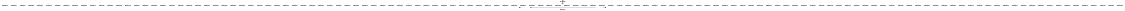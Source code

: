 digraph streamit {
size="7.5,10";subgraph cluster_AutoCor_0 {
label = "AutoCor";
RandomSource_pop_0_push_1_1 -> Cor1_2_split
Cor1_2_join -> FloatPrinter_pop_1_push_0_3
RandomSource_pop_0_push_1_1 [ label="RandomSource_pop_0_push_1" ]
subgraph cluster_Cor1_2 {
label = "Cor1";
Cor1_2_split [ label="duplicate" ]
Cor1_2_join [ label="roundrobin(1, 1, 1, 1, 1, 1, 1, 1, 1, 1, 1, 1, 1, 1, 1, 1, 1, 1, 1, 1, 1, 1, 1, 1, 1, 1, 1, 1, 1, 1, 1, 1, 1, 1, 1, 1, 1, 1, 1, 1, 1, 1, 1, 1, 1, 1, 1, 1, 1, 1, 1, 1, 1, 1, 1, 1, 1, 1, 1, 1, 1, 1, 1, 1, 1, 1, 1, 1, 1, 1, 1, 1, 1, 1, 1, 1, 1, 1, 1, 1, 1, 1, 1, 1, 1, 1, 1, 1, 1, 1, 1, 1, 1, 1, 1, 1, 1, 1, 1, 1, 1, 1, 1, 1, 1, 1, 1, 1, 1, 1, 1, 1, 1, 1, 1, 1, 1, 1, 1, 1, 1, 1, 1, 1, 1, 1, 1, 1)" ]
AnonFilter_a0_pop_32_push_1_4 [ label="AnonFilter_a0_pop_32_push_1" ]
Cor1_2_split -> AnonFilter_a0_pop_32_push_1_4
AnonFilter_a0_pop_32_push_1_4 -> Cor1_2_join
AnonFilter_a0_pop_32_push_1_5 [ label="AnonFilter_a0_pop_32_push_1" ]
Cor1_2_split -> AnonFilter_a0_pop_32_push_1_5
AnonFilter_a0_pop_32_push_1_5 -> Cor1_2_join
AnonFilter_a0_pop_32_push_1_6 [ label="AnonFilter_a0_pop_32_push_1" ]
Cor1_2_split -> AnonFilter_a0_pop_32_push_1_6
AnonFilter_a0_pop_32_push_1_6 -> Cor1_2_join
AnonFilter_a0_pop_32_push_1_7 [ label="AnonFilter_a0_pop_32_push_1" ]
Cor1_2_split -> AnonFilter_a0_pop_32_push_1_7
AnonFilter_a0_pop_32_push_1_7 -> Cor1_2_join
AnonFilter_a0_pop_32_push_1_8 [ label="AnonFilter_a0_pop_32_push_1" ]
Cor1_2_split -> AnonFilter_a0_pop_32_push_1_8
AnonFilter_a0_pop_32_push_1_8 -> Cor1_2_join
AnonFilter_a0_pop_32_push_1_9 [ label="AnonFilter_a0_pop_32_push_1" ]
Cor1_2_split -> AnonFilter_a0_pop_32_push_1_9
AnonFilter_a0_pop_32_push_1_9 -> Cor1_2_join
AnonFilter_a0_pop_32_push_1_10 [ label="AnonFilter_a0_pop_32_push_1" ]
Cor1_2_split -> AnonFilter_a0_pop_32_push_1_10
AnonFilter_a0_pop_32_push_1_10 -> Cor1_2_join
AnonFilter_a0_pop_32_push_1_11 [ label="AnonFilter_a0_pop_32_push_1" ]
Cor1_2_split -> AnonFilter_a0_pop_32_push_1_11
AnonFilter_a0_pop_32_push_1_11 -> Cor1_2_join
AnonFilter_a0_pop_32_push_1_12 [ label="AnonFilter_a0_pop_32_push_1" ]
Cor1_2_split -> AnonFilter_a0_pop_32_push_1_12
AnonFilter_a0_pop_32_push_1_12 -> Cor1_2_join
AnonFilter_a0_pop_32_push_1_13 [ label="AnonFilter_a0_pop_32_push_1" ]
Cor1_2_split -> AnonFilter_a0_pop_32_push_1_13
AnonFilter_a0_pop_32_push_1_13 -> Cor1_2_join
AnonFilter_a0_pop_32_push_1_14 [ label="AnonFilter_a0_pop_32_push_1" ]
Cor1_2_split -> AnonFilter_a0_pop_32_push_1_14
AnonFilter_a0_pop_32_push_1_14 -> Cor1_2_join
AnonFilter_a0_pop_32_push_1_15 [ label="AnonFilter_a0_pop_32_push_1" ]
Cor1_2_split -> AnonFilter_a0_pop_32_push_1_15
AnonFilter_a0_pop_32_push_1_15 -> Cor1_2_join
AnonFilter_a0_pop_32_push_1_16 [ label="AnonFilter_a0_pop_32_push_1" ]
Cor1_2_split -> AnonFilter_a0_pop_32_push_1_16
AnonFilter_a0_pop_32_push_1_16 -> Cor1_2_join
AnonFilter_a0_pop_32_push_1_17 [ label="AnonFilter_a0_pop_32_push_1" ]
Cor1_2_split -> AnonFilter_a0_pop_32_push_1_17
AnonFilter_a0_pop_32_push_1_17 -> Cor1_2_join
AnonFilter_a0_pop_32_push_1_18 [ label="AnonFilter_a0_pop_32_push_1" ]
Cor1_2_split -> AnonFilter_a0_pop_32_push_1_18
AnonFilter_a0_pop_32_push_1_18 -> Cor1_2_join
AnonFilter_a0_pop_32_push_1_19 [ label="AnonFilter_a0_pop_32_push_1" ]
Cor1_2_split -> AnonFilter_a0_pop_32_push_1_19
AnonFilter_a0_pop_32_push_1_19 -> Cor1_2_join
AnonFilter_a0_pop_32_push_1_20 [ label="AnonFilter_a0_pop_32_push_1" ]
Cor1_2_split -> AnonFilter_a0_pop_32_push_1_20
AnonFilter_a0_pop_32_push_1_20 -> Cor1_2_join
AnonFilter_a0_pop_32_push_1_21 [ label="AnonFilter_a0_pop_32_push_1" ]
Cor1_2_split -> AnonFilter_a0_pop_32_push_1_21
AnonFilter_a0_pop_32_push_1_21 -> Cor1_2_join
AnonFilter_a0_pop_32_push_1_22 [ label="AnonFilter_a0_pop_32_push_1" ]
Cor1_2_split -> AnonFilter_a0_pop_32_push_1_22
AnonFilter_a0_pop_32_push_1_22 -> Cor1_2_join
AnonFilter_a0_pop_32_push_1_23 [ label="AnonFilter_a0_pop_32_push_1" ]
Cor1_2_split -> AnonFilter_a0_pop_32_push_1_23
AnonFilter_a0_pop_32_push_1_23 -> Cor1_2_join
AnonFilter_a0_pop_32_push_1_24 [ label="AnonFilter_a0_pop_32_push_1" ]
Cor1_2_split -> AnonFilter_a0_pop_32_push_1_24
AnonFilter_a0_pop_32_push_1_24 -> Cor1_2_join
AnonFilter_a0_pop_32_push_1_25 [ label="AnonFilter_a0_pop_32_push_1" ]
Cor1_2_split -> AnonFilter_a0_pop_32_push_1_25
AnonFilter_a0_pop_32_push_1_25 -> Cor1_2_join
AnonFilter_a0_pop_32_push_1_26 [ label="AnonFilter_a0_pop_32_push_1" ]
Cor1_2_split -> AnonFilter_a0_pop_32_push_1_26
AnonFilter_a0_pop_32_push_1_26 -> Cor1_2_join
AnonFilter_a0_pop_32_push_1_27 [ label="AnonFilter_a0_pop_32_push_1" ]
Cor1_2_split -> AnonFilter_a0_pop_32_push_1_27
AnonFilter_a0_pop_32_push_1_27 -> Cor1_2_join
AnonFilter_a0_pop_32_push_1_28 [ label="AnonFilter_a0_pop_32_push_1" ]
Cor1_2_split -> AnonFilter_a0_pop_32_push_1_28
AnonFilter_a0_pop_32_push_1_28 -> Cor1_2_join
AnonFilter_a0_pop_32_push_1_29 [ label="AnonFilter_a0_pop_32_push_1" ]
Cor1_2_split -> AnonFilter_a0_pop_32_push_1_29
AnonFilter_a0_pop_32_push_1_29 -> Cor1_2_join
AnonFilter_a0_pop_32_push_1_30 [ label="AnonFilter_a0_pop_32_push_1" ]
Cor1_2_split -> AnonFilter_a0_pop_32_push_1_30
AnonFilter_a0_pop_32_push_1_30 -> Cor1_2_join
AnonFilter_a0_pop_32_push_1_31 [ label="AnonFilter_a0_pop_32_push_1" ]
Cor1_2_split -> AnonFilter_a0_pop_32_push_1_31
AnonFilter_a0_pop_32_push_1_31 -> Cor1_2_join
AnonFilter_a0_pop_32_push_1_32 [ label="AnonFilter_a0_pop_32_push_1" ]
Cor1_2_split -> AnonFilter_a0_pop_32_push_1_32
AnonFilter_a0_pop_32_push_1_32 -> Cor1_2_join
AnonFilter_a0_pop_32_push_1_33 [ label="AnonFilter_a0_pop_32_push_1" ]
Cor1_2_split -> AnonFilter_a0_pop_32_push_1_33
AnonFilter_a0_pop_32_push_1_33 -> Cor1_2_join
AnonFilter_a0_pop_32_push_1_34 [ label="AnonFilter_a0_pop_32_push_1" ]
Cor1_2_split -> AnonFilter_a0_pop_32_push_1_34
AnonFilter_a0_pop_32_push_1_34 -> Cor1_2_join
AnonFilter_a0_pop_32_push_1_35 [ label="AnonFilter_a0_pop_32_push_1" ]
Cor1_2_split -> AnonFilter_a0_pop_32_push_1_35
AnonFilter_a0_pop_32_push_1_35 -> Cor1_2_join
AnonFilter_a0_pop_32_push_1_36 [ label="AnonFilter_a0_pop_32_push_1" ]
Cor1_2_split -> AnonFilter_a0_pop_32_push_1_36
AnonFilter_a0_pop_32_push_1_36 -> Cor1_2_join
AnonFilter_a0_pop_32_push_1_37 [ label="AnonFilter_a0_pop_32_push_1" ]
Cor1_2_split -> AnonFilter_a0_pop_32_push_1_37
AnonFilter_a0_pop_32_push_1_37 -> Cor1_2_join
AnonFilter_a0_pop_32_push_1_38 [ label="AnonFilter_a0_pop_32_push_1" ]
Cor1_2_split -> AnonFilter_a0_pop_32_push_1_38
AnonFilter_a0_pop_32_push_1_38 -> Cor1_2_join
AnonFilter_a0_pop_32_push_1_39 [ label="AnonFilter_a0_pop_32_push_1" ]
Cor1_2_split -> AnonFilter_a0_pop_32_push_1_39
AnonFilter_a0_pop_32_push_1_39 -> Cor1_2_join
AnonFilter_a0_pop_32_push_1_40 [ label="AnonFilter_a0_pop_32_push_1" ]
Cor1_2_split -> AnonFilter_a0_pop_32_push_1_40
AnonFilter_a0_pop_32_push_1_40 -> Cor1_2_join
AnonFilter_a0_pop_32_push_1_41 [ label="AnonFilter_a0_pop_32_push_1" ]
Cor1_2_split -> AnonFilter_a0_pop_32_push_1_41
AnonFilter_a0_pop_32_push_1_41 -> Cor1_2_join
AnonFilter_a0_pop_32_push_1_42 [ label="AnonFilter_a0_pop_32_push_1" ]
Cor1_2_split -> AnonFilter_a0_pop_32_push_1_42
AnonFilter_a0_pop_32_push_1_42 -> Cor1_2_join
AnonFilter_a0_pop_32_push_1_43 [ label="AnonFilter_a0_pop_32_push_1" ]
Cor1_2_split -> AnonFilter_a0_pop_32_push_1_43
AnonFilter_a0_pop_32_push_1_43 -> Cor1_2_join
AnonFilter_a0_pop_32_push_1_44 [ label="AnonFilter_a0_pop_32_push_1" ]
Cor1_2_split -> AnonFilter_a0_pop_32_push_1_44
AnonFilter_a0_pop_32_push_1_44 -> Cor1_2_join
AnonFilter_a0_pop_32_push_1_45 [ label="AnonFilter_a0_pop_32_push_1" ]
Cor1_2_split -> AnonFilter_a0_pop_32_push_1_45
AnonFilter_a0_pop_32_push_1_45 -> Cor1_2_join
AnonFilter_a0_pop_32_push_1_46 [ label="AnonFilter_a0_pop_32_push_1" ]
Cor1_2_split -> AnonFilter_a0_pop_32_push_1_46
AnonFilter_a0_pop_32_push_1_46 -> Cor1_2_join
AnonFilter_a0_pop_32_push_1_47 [ label="AnonFilter_a0_pop_32_push_1" ]
Cor1_2_split -> AnonFilter_a0_pop_32_push_1_47
AnonFilter_a0_pop_32_push_1_47 -> Cor1_2_join
AnonFilter_a0_pop_32_push_1_48 [ label="AnonFilter_a0_pop_32_push_1" ]
Cor1_2_split -> AnonFilter_a0_pop_32_push_1_48
AnonFilter_a0_pop_32_push_1_48 -> Cor1_2_join
AnonFilter_a0_pop_32_push_1_49 [ label="AnonFilter_a0_pop_32_push_1" ]
Cor1_2_split -> AnonFilter_a0_pop_32_push_1_49
AnonFilter_a0_pop_32_push_1_49 -> Cor1_2_join
AnonFilter_a0_pop_32_push_1_50 [ label="AnonFilter_a0_pop_32_push_1" ]
Cor1_2_split -> AnonFilter_a0_pop_32_push_1_50
AnonFilter_a0_pop_32_push_1_50 -> Cor1_2_join
AnonFilter_a0_pop_32_push_1_51 [ label="AnonFilter_a0_pop_32_push_1" ]
Cor1_2_split -> AnonFilter_a0_pop_32_push_1_51
AnonFilter_a0_pop_32_push_1_51 -> Cor1_2_join
AnonFilter_a0_pop_32_push_1_52 [ label="AnonFilter_a0_pop_32_push_1" ]
Cor1_2_split -> AnonFilter_a0_pop_32_push_1_52
AnonFilter_a0_pop_32_push_1_52 -> Cor1_2_join
AnonFilter_a0_pop_32_push_1_53 [ label="AnonFilter_a0_pop_32_push_1" ]
Cor1_2_split -> AnonFilter_a0_pop_32_push_1_53
AnonFilter_a0_pop_32_push_1_53 -> Cor1_2_join
AnonFilter_a0_pop_32_push_1_54 [ label="AnonFilter_a0_pop_32_push_1" ]
Cor1_2_split -> AnonFilter_a0_pop_32_push_1_54
AnonFilter_a0_pop_32_push_1_54 -> Cor1_2_join
AnonFilter_a0_pop_32_push_1_55 [ label="AnonFilter_a0_pop_32_push_1" ]
Cor1_2_split -> AnonFilter_a0_pop_32_push_1_55
AnonFilter_a0_pop_32_push_1_55 -> Cor1_2_join
AnonFilter_a0_pop_32_push_1_56 [ label="AnonFilter_a0_pop_32_push_1" ]
Cor1_2_split -> AnonFilter_a0_pop_32_push_1_56
AnonFilter_a0_pop_32_push_1_56 -> Cor1_2_join
AnonFilter_a0_pop_32_push_1_57 [ label="AnonFilter_a0_pop_32_push_1" ]
Cor1_2_split -> AnonFilter_a0_pop_32_push_1_57
AnonFilter_a0_pop_32_push_1_57 -> Cor1_2_join
AnonFilter_a0_pop_32_push_1_58 [ label="AnonFilter_a0_pop_32_push_1" ]
Cor1_2_split -> AnonFilter_a0_pop_32_push_1_58
AnonFilter_a0_pop_32_push_1_58 -> Cor1_2_join
AnonFilter_a0_pop_32_push_1_59 [ label="AnonFilter_a0_pop_32_push_1" ]
Cor1_2_split -> AnonFilter_a0_pop_32_push_1_59
AnonFilter_a0_pop_32_push_1_59 -> Cor1_2_join
AnonFilter_a0_pop_32_push_1_60 [ label="AnonFilter_a0_pop_32_push_1" ]
Cor1_2_split -> AnonFilter_a0_pop_32_push_1_60
AnonFilter_a0_pop_32_push_1_60 -> Cor1_2_join
AnonFilter_a0_pop_32_push_1_61 [ label="AnonFilter_a0_pop_32_push_1" ]
Cor1_2_split -> AnonFilter_a0_pop_32_push_1_61
AnonFilter_a0_pop_32_push_1_61 -> Cor1_2_join
AnonFilter_a0_pop_32_push_1_62 [ label="AnonFilter_a0_pop_32_push_1" ]
Cor1_2_split -> AnonFilter_a0_pop_32_push_1_62
AnonFilter_a0_pop_32_push_1_62 -> Cor1_2_join
AnonFilter_a0_pop_32_push_1_63 [ label="AnonFilter_a0_pop_32_push_1" ]
Cor1_2_split -> AnonFilter_a0_pop_32_push_1_63
AnonFilter_a0_pop_32_push_1_63 -> Cor1_2_join
AnonFilter_a0_pop_32_push_1_64 [ label="AnonFilter_a0_pop_32_push_1" ]
Cor1_2_split -> AnonFilter_a0_pop_32_push_1_64
AnonFilter_a0_pop_32_push_1_64 -> Cor1_2_join
AnonFilter_a0_pop_32_push_1_65 [ label="AnonFilter_a0_pop_32_push_1" ]
Cor1_2_split -> AnonFilter_a0_pop_32_push_1_65
AnonFilter_a0_pop_32_push_1_65 -> Cor1_2_join
AnonFilter_a0_pop_32_push_1_66 [ label="AnonFilter_a0_pop_32_push_1" ]
Cor1_2_split -> AnonFilter_a0_pop_32_push_1_66
AnonFilter_a0_pop_32_push_1_66 -> Cor1_2_join
AnonFilter_a0_pop_32_push_1_67 [ label="AnonFilter_a0_pop_32_push_1" ]
Cor1_2_split -> AnonFilter_a0_pop_32_push_1_67
AnonFilter_a0_pop_32_push_1_67 -> Cor1_2_join
AnonFilter_a0_pop_32_push_1_68 [ label="AnonFilter_a0_pop_32_push_1" ]
Cor1_2_split -> AnonFilter_a0_pop_32_push_1_68
AnonFilter_a0_pop_32_push_1_68 -> Cor1_2_join
AnonFilter_a0_pop_32_push_1_69 [ label="AnonFilter_a0_pop_32_push_1" ]
Cor1_2_split -> AnonFilter_a0_pop_32_push_1_69
AnonFilter_a0_pop_32_push_1_69 -> Cor1_2_join
AnonFilter_a0_pop_32_push_1_70 [ label="AnonFilter_a0_pop_32_push_1" ]
Cor1_2_split -> AnonFilter_a0_pop_32_push_1_70
AnonFilter_a0_pop_32_push_1_70 -> Cor1_2_join
AnonFilter_a0_pop_32_push_1_71 [ label="AnonFilter_a0_pop_32_push_1" ]
Cor1_2_split -> AnonFilter_a0_pop_32_push_1_71
AnonFilter_a0_pop_32_push_1_71 -> Cor1_2_join
AnonFilter_a0_pop_32_push_1_72 [ label="AnonFilter_a0_pop_32_push_1" ]
Cor1_2_split -> AnonFilter_a0_pop_32_push_1_72
AnonFilter_a0_pop_32_push_1_72 -> Cor1_2_join
AnonFilter_a0_pop_32_push_1_73 [ label="AnonFilter_a0_pop_32_push_1" ]
Cor1_2_split -> AnonFilter_a0_pop_32_push_1_73
AnonFilter_a0_pop_32_push_1_73 -> Cor1_2_join
AnonFilter_a0_pop_32_push_1_74 [ label="AnonFilter_a0_pop_32_push_1" ]
Cor1_2_split -> AnonFilter_a0_pop_32_push_1_74
AnonFilter_a0_pop_32_push_1_74 -> Cor1_2_join
AnonFilter_a0_pop_32_push_1_75 [ label="AnonFilter_a0_pop_32_push_1" ]
Cor1_2_split -> AnonFilter_a0_pop_32_push_1_75
AnonFilter_a0_pop_32_push_1_75 -> Cor1_2_join
AnonFilter_a0_pop_32_push_1_76 [ label="AnonFilter_a0_pop_32_push_1" ]
Cor1_2_split -> AnonFilter_a0_pop_32_push_1_76
AnonFilter_a0_pop_32_push_1_76 -> Cor1_2_join
AnonFilter_a0_pop_32_push_1_77 [ label="AnonFilter_a0_pop_32_push_1" ]
Cor1_2_split -> AnonFilter_a0_pop_32_push_1_77
AnonFilter_a0_pop_32_push_1_77 -> Cor1_2_join
AnonFilter_a0_pop_32_push_1_78 [ label="AnonFilter_a0_pop_32_push_1" ]
Cor1_2_split -> AnonFilter_a0_pop_32_push_1_78
AnonFilter_a0_pop_32_push_1_78 -> Cor1_2_join
AnonFilter_a0_pop_32_push_1_79 [ label="AnonFilter_a0_pop_32_push_1" ]
Cor1_2_split -> AnonFilter_a0_pop_32_push_1_79
AnonFilter_a0_pop_32_push_1_79 -> Cor1_2_join
AnonFilter_a0_pop_32_push_1_80 [ label="AnonFilter_a0_pop_32_push_1" ]
Cor1_2_split -> AnonFilter_a0_pop_32_push_1_80
AnonFilter_a0_pop_32_push_1_80 -> Cor1_2_join
AnonFilter_a0_pop_32_push_1_81 [ label="AnonFilter_a0_pop_32_push_1" ]
Cor1_2_split -> AnonFilter_a0_pop_32_push_1_81
AnonFilter_a0_pop_32_push_1_81 -> Cor1_2_join
AnonFilter_a0_pop_32_push_1_82 [ label="AnonFilter_a0_pop_32_push_1" ]
Cor1_2_split -> AnonFilter_a0_pop_32_push_1_82
AnonFilter_a0_pop_32_push_1_82 -> Cor1_2_join
AnonFilter_a0_pop_32_push_1_83 [ label="AnonFilter_a0_pop_32_push_1" ]
Cor1_2_split -> AnonFilter_a0_pop_32_push_1_83
AnonFilter_a0_pop_32_push_1_83 -> Cor1_2_join
AnonFilter_a0_pop_32_push_1_84 [ label="AnonFilter_a0_pop_32_push_1" ]
Cor1_2_split -> AnonFilter_a0_pop_32_push_1_84
AnonFilter_a0_pop_32_push_1_84 -> Cor1_2_join
AnonFilter_a0_pop_32_push_1_85 [ label="AnonFilter_a0_pop_32_push_1" ]
Cor1_2_split -> AnonFilter_a0_pop_32_push_1_85
AnonFilter_a0_pop_32_push_1_85 -> Cor1_2_join
AnonFilter_a0_pop_32_push_1_86 [ label="AnonFilter_a0_pop_32_push_1" ]
Cor1_2_split -> AnonFilter_a0_pop_32_push_1_86
AnonFilter_a0_pop_32_push_1_86 -> Cor1_2_join
AnonFilter_a0_pop_32_push_1_87 [ label="AnonFilter_a0_pop_32_push_1" ]
Cor1_2_split -> AnonFilter_a0_pop_32_push_1_87
AnonFilter_a0_pop_32_push_1_87 -> Cor1_2_join
AnonFilter_a0_pop_32_push_1_88 [ label="AnonFilter_a0_pop_32_push_1" ]
Cor1_2_split -> AnonFilter_a0_pop_32_push_1_88
AnonFilter_a0_pop_32_push_1_88 -> Cor1_2_join
AnonFilter_a0_pop_32_push_1_89 [ label="AnonFilter_a0_pop_32_push_1" ]
Cor1_2_split -> AnonFilter_a0_pop_32_push_1_89
AnonFilter_a0_pop_32_push_1_89 -> Cor1_2_join
AnonFilter_a0_pop_32_push_1_90 [ label="AnonFilter_a0_pop_32_push_1" ]
Cor1_2_split -> AnonFilter_a0_pop_32_push_1_90
AnonFilter_a0_pop_32_push_1_90 -> Cor1_2_join
AnonFilter_a0_pop_32_push_1_91 [ label="AnonFilter_a0_pop_32_push_1" ]
Cor1_2_split -> AnonFilter_a0_pop_32_push_1_91
AnonFilter_a0_pop_32_push_1_91 -> Cor1_2_join
AnonFilter_a0_pop_32_push_1_92 [ label="AnonFilter_a0_pop_32_push_1" ]
Cor1_2_split -> AnonFilter_a0_pop_32_push_1_92
AnonFilter_a0_pop_32_push_1_92 -> Cor1_2_join
AnonFilter_a0_pop_32_push_1_93 [ label="AnonFilter_a0_pop_32_push_1" ]
Cor1_2_split -> AnonFilter_a0_pop_32_push_1_93
AnonFilter_a0_pop_32_push_1_93 -> Cor1_2_join
AnonFilter_a0_pop_32_push_1_94 [ label="AnonFilter_a0_pop_32_push_1" ]
Cor1_2_split -> AnonFilter_a0_pop_32_push_1_94
AnonFilter_a0_pop_32_push_1_94 -> Cor1_2_join
AnonFilter_a0_pop_32_push_1_95 [ label="AnonFilter_a0_pop_32_push_1" ]
Cor1_2_split -> AnonFilter_a0_pop_32_push_1_95
AnonFilter_a0_pop_32_push_1_95 -> Cor1_2_join
AnonFilter_a0_pop_32_push_1_96 [ label="AnonFilter_a0_pop_32_push_1" ]
Cor1_2_split -> AnonFilter_a0_pop_32_push_1_96
AnonFilter_a0_pop_32_push_1_96 -> Cor1_2_join
AnonFilter_a0_pop_32_push_1_97 [ label="AnonFilter_a0_pop_32_push_1" ]
Cor1_2_split -> AnonFilter_a0_pop_32_push_1_97
AnonFilter_a0_pop_32_push_1_97 -> Cor1_2_join
AnonFilter_a0_pop_32_push_1_98 [ label="AnonFilter_a0_pop_32_push_1" ]
Cor1_2_split -> AnonFilter_a0_pop_32_push_1_98
AnonFilter_a0_pop_32_push_1_98 -> Cor1_2_join
AnonFilter_a0_pop_32_push_1_99 [ label="AnonFilter_a0_pop_32_push_1" ]
Cor1_2_split -> AnonFilter_a0_pop_32_push_1_99
AnonFilter_a0_pop_32_push_1_99 -> Cor1_2_join
AnonFilter_a0_pop_32_push_1_100 [ label="AnonFilter_a0_pop_32_push_1" ]
Cor1_2_split -> AnonFilter_a0_pop_32_push_1_100
AnonFilter_a0_pop_32_push_1_100 -> Cor1_2_join
AnonFilter_a0_pop_32_push_1_101 [ label="AnonFilter_a0_pop_32_push_1" ]
Cor1_2_split -> AnonFilter_a0_pop_32_push_1_101
AnonFilter_a0_pop_32_push_1_101 -> Cor1_2_join
AnonFilter_a0_pop_32_push_1_102 [ label="AnonFilter_a0_pop_32_push_1" ]
Cor1_2_split -> AnonFilter_a0_pop_32_push_1_102
AnonFilter_a0_pop_32_push_1_102 -> Cor1_2_join
AnonFilter_a0_pop_32_push_1_103 [ label="AnonFilter_a0_pop_32_push_1" ]
Cor1_2_split -> AnonFilter_a0_pop_32_push_1_103
AnonFilter_a0_pop_32_push_1_103 -> Cor1_2_join
AnonFilter_a0_pop_32_push_1_104 [ label="AnonFilter_a0_pop_32_push_1" ]
Cor1_2_split -> AnonFilter_a0_pop_32_push_1_104
AnonFilter_a0_pop_32_push_1_104 -> Cor1_2_join
AnonFilter_a0_pop_32_push_1_105 [ label="AnonFilter_a0_pop_32_push_1" ]
Cor1_2_split -> AnonFilter_a0_pop_32_push_1_105
AnonFilter_a0_pop_32_push_1_105 -> Cor1_2_join
AnonFilter_a0_pop_32_push_1_106 [ label="AnonFilter_a0_pop_32_push_1" ]
Cor1_2_split -> AnonFilter_a0_pop_32_push_1_106
AnonFilter_a0_pop_32_push_1_106 -> Cor1_2_join
AnonFilter_a0_pop_32_push_1_107 [ label="AnonFilter_a0_pop_32_push_1" ]
Cor1_2_split -> AnonFilter_a0_pop_32_push_1_107
AnonFilter_a0_pop_32_push_1_107 -> Cor1_2_join
AnonFilter_a0_pop_32_push_1_108 [ label="AnonFilter_a0_pop_32_push_1" ]
Cor1_2_split -> AnonFilter_a0_pop_32_push_1_108
AnonFilter_a0_pop_32_push_1_108 -> Cor1_2_join
AnonFilter_a0_pop_32_push_1_109 [ label="AnonFilter_a0_pop_32_push_1" ]
Cor1_2_split -> AnonFilter_a0_pop_32_push_1_109
AnonFilter_a0_pop_32_push_1_109 -> Cor1_2_join
AnonFilter_a0_pop_32_push_1_110 [ label="AnonFilter_a0_pop_32_push_1" ]
Cor1_2_split -> AnonFilter_a0_pop_32_push_1_110
AnonFilter_a0_pop_32_push_1_110 -> Cor1_2_join
AnonFilter_a0_pop_32_push_1_111 [ label="AnonFilter_a0_pop_32_push_1" ]
Cor1_2_split -> AnonFilter_a0_pop_32_push_1_111
AnonFilter_a0_pop_32_push_1_111 -> Cor1_2_join
AnonFilter_a0_pop_32_push_1_112 [ label="AnonFilter_a0_pop_32_push_1" ]
Cor1_2_split -> AnonFilter_a0_pop_32_push_1_112
AnonFilter_a0_pop_32_push_1_112 -> Cor1_2_join
AnonFilter_a0_pop_32_push_1_113 [ label="AnonFilter_a0_pop_32_push_1" ]
Cor1_2_split -> AnonFilter_a0_pop_32_push_1_113
AnonFilter_a0_pop_32_push_1_113 -> Cor1_2_join
AnonFilter_a0_pop_32_push_1_114 [ label="AnonFilter_a0_pop_32_push_1" ]
Cor1_2_split -> AnonFilter_a0_pop_32_push_1_114
AnonFilter_a0_pop_32_push_1_114 -> Cor1_2_join
AnonFilter_a0_pop_32_push_1_115 [ label="AnonFilter_a0_pop_32_push_1" ]
Cor1_2_split -> AnonFilter_a0_pop_32_push_1_115
AnonFilter_a0_pop_32_push_1_115 -> Cor1_2_join
AnonFilter_a0_pop_32_push_1_116 [ label="AnonFilter_a0_pop_32_push_1" ]
Cor1_2_split -> AnonFilter_a0_pop_32_push_1_116
AnonFilter_a0_pop_32_push_1_116 -> Cor1_2_join
AnonFilter_a0_pop_32_push_1_117 [ label="AnonFilter_a0_pop_32_push_1" ]
Cor1_2_split -> AnonFilter_a0_pop_32_push_1_117
AnonFilter_a0_pop_32_push_1_117 -> Cor1_2_join
AnonFilter_a0_pop_32_push_1_118 [ label="AnonFilter_a0_pop_32_push_1" ]
Cor1_2_split -> AnonFilter_a0_pop_32_push_1_118
AnonFilter_a0_pop_32_push_1_118 -> Cor1_2_join
AnonFilter_a0_pop_32_push_1_119 [ label="AnonFilter_a0_pop_32_push_1" ]
Cor1_2_split -> AnonFilter_a0_pop_32_push_1_119
AnonFilter_a0_pop_32_push_1_119 -> Cor1_2_join
AnonFilter_a0_pop_32_push_1_120 [ label="AnonFilter_a0_pop_32_push_1" ]
Cor1_2_split -> AnonFilter_a0_pop_32_push_1_120
AnonFilter_a0_pop_32_push_1_120 -> Cor1_2_join
AnonFilter_a0_pop_32_push_1_121 [ label="AnonFilter_a0_pop_32_push_1" ]
Cor1_2_split -> AnonFilter_a0_pop_32_push_1_121
AnonFilter_a0_pop_32_push_1_121 -> Cor1_2_join
AnonFilter_a0_pop_32_push_1_122 [ label="AnonFilter_a0_pop_32_push_1" ]
Cor1_2_split -> AnonFilter_a0_pop_32_push_1_122
AnonFilter_a0_pop_32_push_1_122 -> Cor1_2_join
AnonFilter_a0_pop_32_push_1_123 [ label="AnonFilter_a0_pop_32_push_1" ]
Cor1_2_split -> AnonFilter_a0_pop_32_push_1_123
AnonFilter_a0_pop_32_push_1_123 -> Cor1_2_join
AnonFilter_a0_pop_32_push_1_124 [ label="AnonFilter_a0_pop_32_push_1" ]
Cor1_2_split -> AnonFilter_a0_pop_32_push_1_124
AnonFilter_a0_pop_32_push_1_124 -> Cor1_2_join
AnonFilter_a0_pop_32_push_1_125 [ label="AnonFilter_a0_pop_32_push_1" ]
Cor1_2_split -> AnonFilter_a0_pop_32_push_1_125
AnonFilter_a0_pop_32_push_1_125 -> Cor1_2_join
AnonFilter_a0_pop_32_push_1_126 [ label="AnonFilter_a0_pop_32_push_1" ]
Cor1_2_split -> AnonFilter_a0_pop_32_push_1_126
AnonFilter_a0_pop_32_push_1_126 -> Cor1_2_join
AnonFilter_a0_pop_32_push_1_127 [ label="AnonFilter_a0_pop_32_push_1" ]
Cor1_2_split -> AnonFilter_a0_pop_32_push_1_127
AnonFilter_a0_pop_32_push_1_127 -> Cor1_2_join
AnonFilter_a0_pop_32_push_1_128 [ label="AnonFilter_a0_pop_32_push_1" ]
Cor1_2_split -> AnonFilter_a0_pop_32_push_1_128
AnonFilter_a0_pop_32_push_1_128 -> Cor1_2_join
AnonFilter_a0_pop_32_push_1_129 [ label="AnonFilter_a0_pop_32_push_1" ]
Cor1_2_split -> AnonFilter_a0_pop_32_push_1_129
AnonFilter_a0_pop_32_push_1_129 -> Cor1_2_join
AnonFilter_a0_pop_32_push_1_130 [ label="AnonFilter_a0_pop_32_push_1" ]
Cor1_2_split -> AnonFilter_a0_pop_32_push_1_130
AnonFilter_a0_pop_32_push_1_130 -> Cor1_2_join
AnonFilter_a0_pop_32_push_1_131 [ label="AnonFilter_a0_pop_32_push_1" ]
Cor1_2_split -> AnonFilter_a0_pop_32_push_1_131
AnonFilter_a0_pop_32_push_1_131 -> Cor1_2_join
}
FloatPrinter_pop_1_push_0_3 [ label="FloatPrinter_pop_1_push_0" ]
}
}
